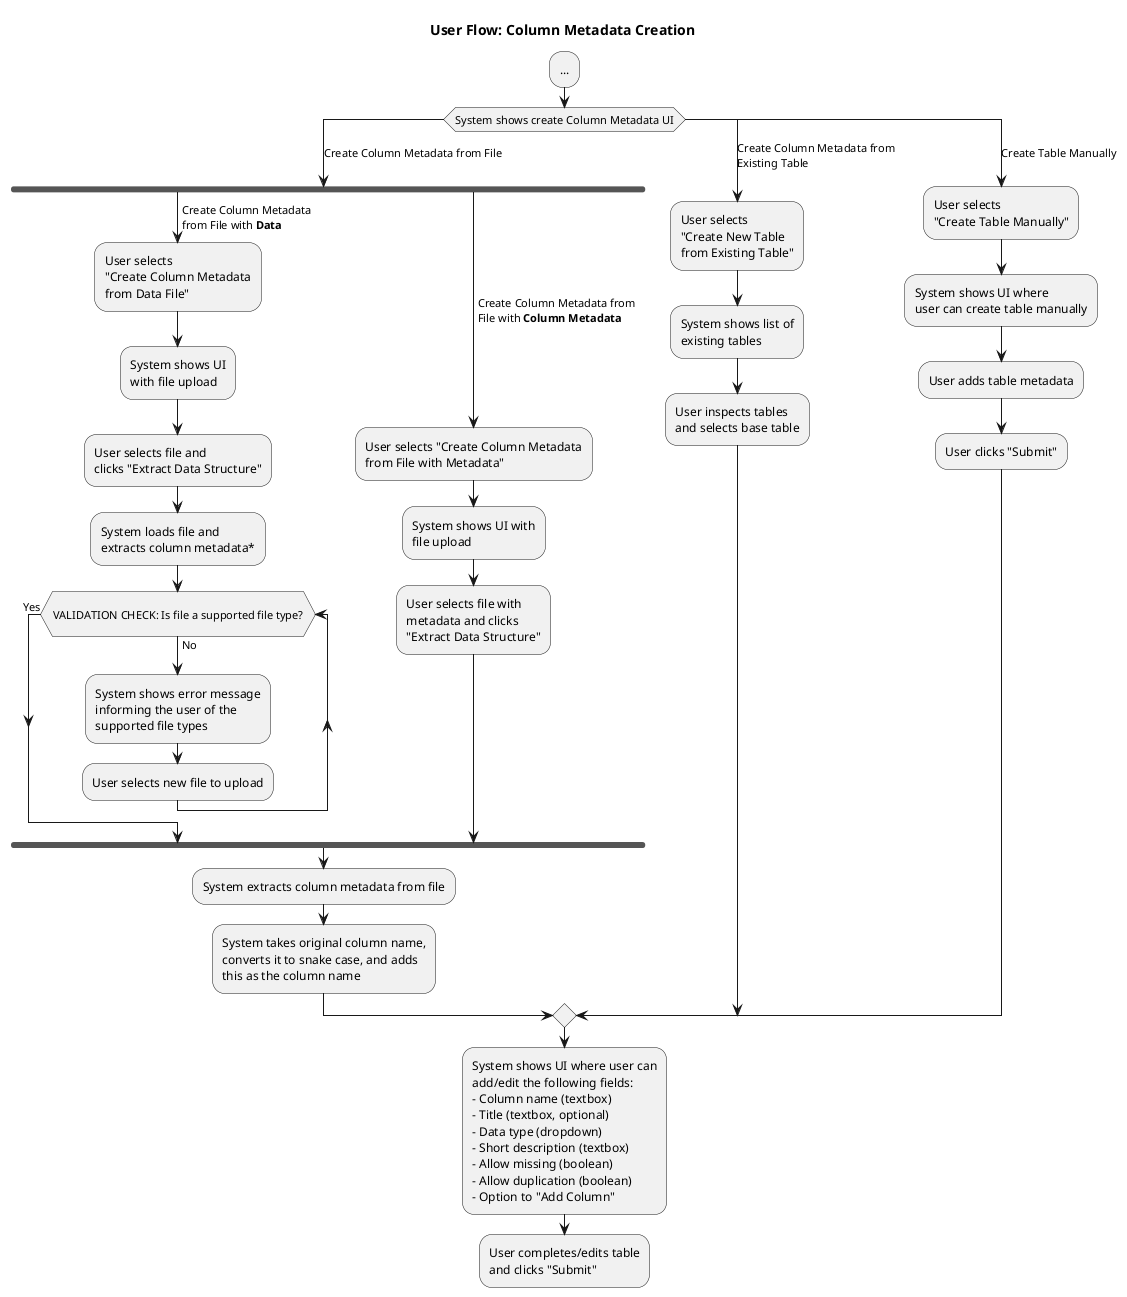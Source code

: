 @startuml user-flow-column-metadata-creation

title User Flow: Column Metadata Creation

:...;
'copied from user-flow.puml start
'column metadata creation start
  switch (System shows create Column Metadata UI)
    case (Create Column Metadata from File)
    fork
      -> Create Column Metadata\nfrom File with **Data**;
      :User selects
      "Create Column Metadata
      from Data File";
      :System shows UI
      with file upload;
      :User selects file and
      clicks "Extract Data Structure";
      :System loads file and
      extracts column metadata*;
    while (\nVALIDATION CHECK: Is file a supported file type?\n) is (No)
      :System shows error message
      informing the user of the 
      supported file types;
      :User selects new file to upload;
    end while (Yes)
    fork again
      -> Create Column Metadata from\nFile with **Column Metadata**;
      :User selects "Create Column Metadata
      from File with Metadata";
      :System shows UI with
      file upload;
      :User selects file with
      metadata and clicks 
      "Extract Data Structure";
    end fork
      :System extracts column metadata from file;
      :System takes original column name,
      converts it to snake case, and adds
      this as the column name;
    case (Create Column Metadata from\nExisting Table)
      :User selects
      "Create New Table
      from Existing Table";
      :System shows list of
      existing tables;
      :User inspects tables
      and selects base table;
    case (Create Table Manually)
      :User selects
      "Create Table Manually";
      :System shows UI where
      user can create table manually;
      :User adds table metadata;
      :User clicks "Submit";
    endswitch
    :System shows UI where user can 
    add/edit the following fields:
    - Column name (textbox)
    - Title (textbox, optional)
    - Data type (dropdown)
    - Short description (textbox)
    - Allow missing (boolean) 
    - Allow duplication (boolean)
    - Option to "Add Column";
    :User completes/edits table
    and clicks "Submit";
'column metadata creation end
'copied from user-flow.puml end

@enduml
